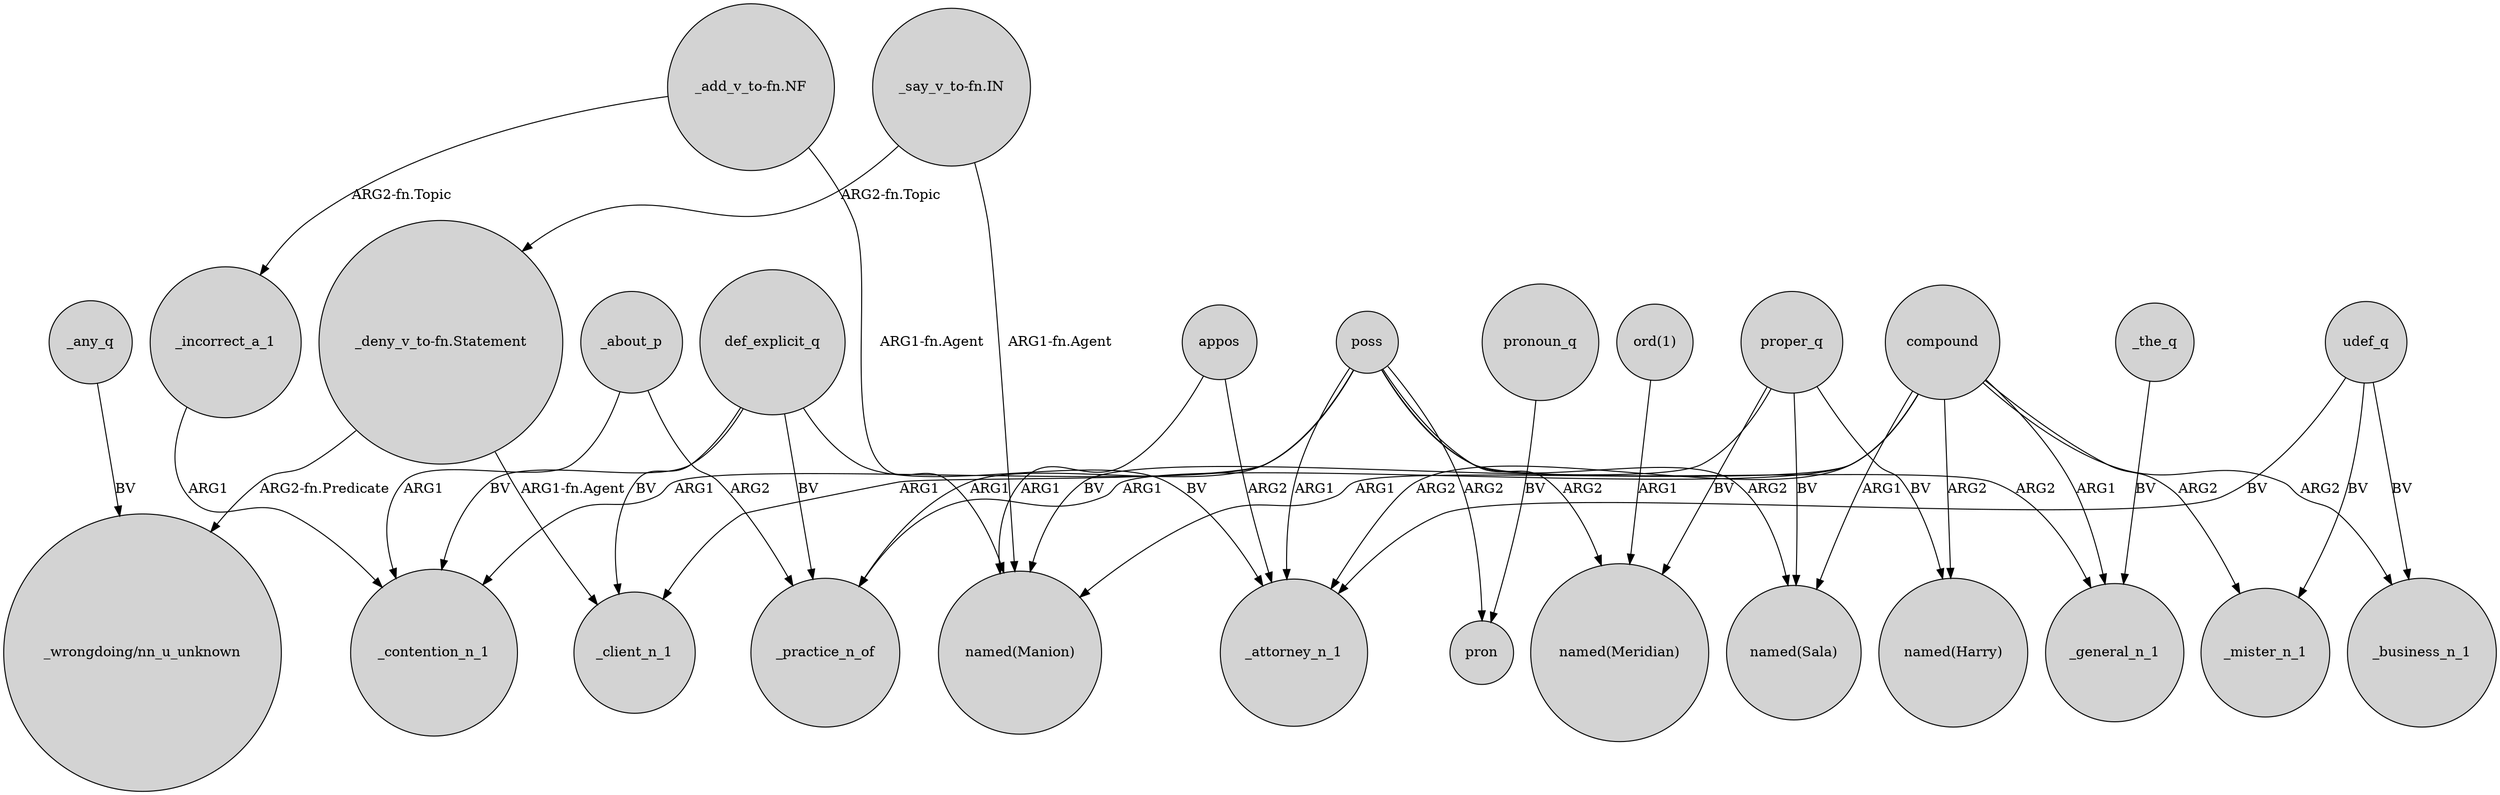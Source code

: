 digraph {
	node [shape=circle style=filled]
	def_explicit_q -> _client_n_1 [label=BV]
	poss -> _attorney_n_1 [label=ARG1]
	poss -> _contention_n_1 [label=ARG1]
	def_explicit_q -> _attorney_n_1 [label=BV]
	"_add_v_to-fn.NF" -> "named(Manion)" [label="ARG1-fn.Agent"]
	poss -> pron [label=ARG2]
	_any_q -> "_wrongdoing/nn_u_unknown" [label=BV]
	_the_q -> _general_n_1 [label=BV]
	compound -> _mister_n_1 [label=ARG2]
	poss -> "named(Sala)" [label=ARG2]
	"_deny_v_to-fn.Statement" -> "_wrongdoing/nn_u_unknown" [label="ARG2-fn.Predicate"]
	appos -> _attorney_n_1 [label=ARG2]
	udef_q -> _mister_n_1 [label=BV]
	compound -> _practice_n_of [label=ARG1]
	def_explicit_q -> _practice_n_of [label=BV]
	compound -> _attorney_n_1 [label=ARG2]
	"_deny_v_to-fn.Statement" -> _client_n_1 [label="ARG1-fn.Agent"]
	proper_q -> "named(Meridian)" [label=BV]
	_incorrect_a_1 -> _contention_n_1 [label=ARG1]
	poss -> _practice_n_of [label=ARG1]
	proper_q -> "named(Harry)" [label=BV]
	compound -> "named(Manion)" [label=ARG1]
	pronoun_q -> pron [label=BV]
	appos -> "named(Manion)" [label=ARG1]
	compound -> "named(Sala)" [label=ARG1]
	proper_q -> "named(Manion)" [label=BV]
	udef_q -> _attorney_n_1 [label=BV]
	def_explicit_q -> _contention_n_1 [label=BV]
	"_add_v_to-fn.NF" -> _incorrect_a_1 [label="ARG2-fn.Topic"]
	_about_p -> _practice_n_of [label=ARG2]
	_about_p -> _contention_n_1 [label=ARG1]
	poss -> _general_n_1 [label=ARG2]
	compound -> _business_n_1 [label=ARG2]
	proper_q -> "named(Sala)" [label=BV]
	poss -> "named(Meridian)" [label=ARG2]
	udef_q -> _business_n_1 [label=BV]
	compound -> "named(Harry)" [label=ARG2]
	compound -> _general_n_1 [label=ARG1]
	"_say_v_to-fn.IN" -> "named(Manion)" [label="ARG1-fn.Agent"]
	"ord(1)" -> "named(Meridian)" [label=ARG1]
	"_say_v_to-fn.IN" -> "_deny_v_to-fn.Statement" [label="ARG2-fn.Topic"]
	poss -> _client_n_1 [label=ARG1]
}
